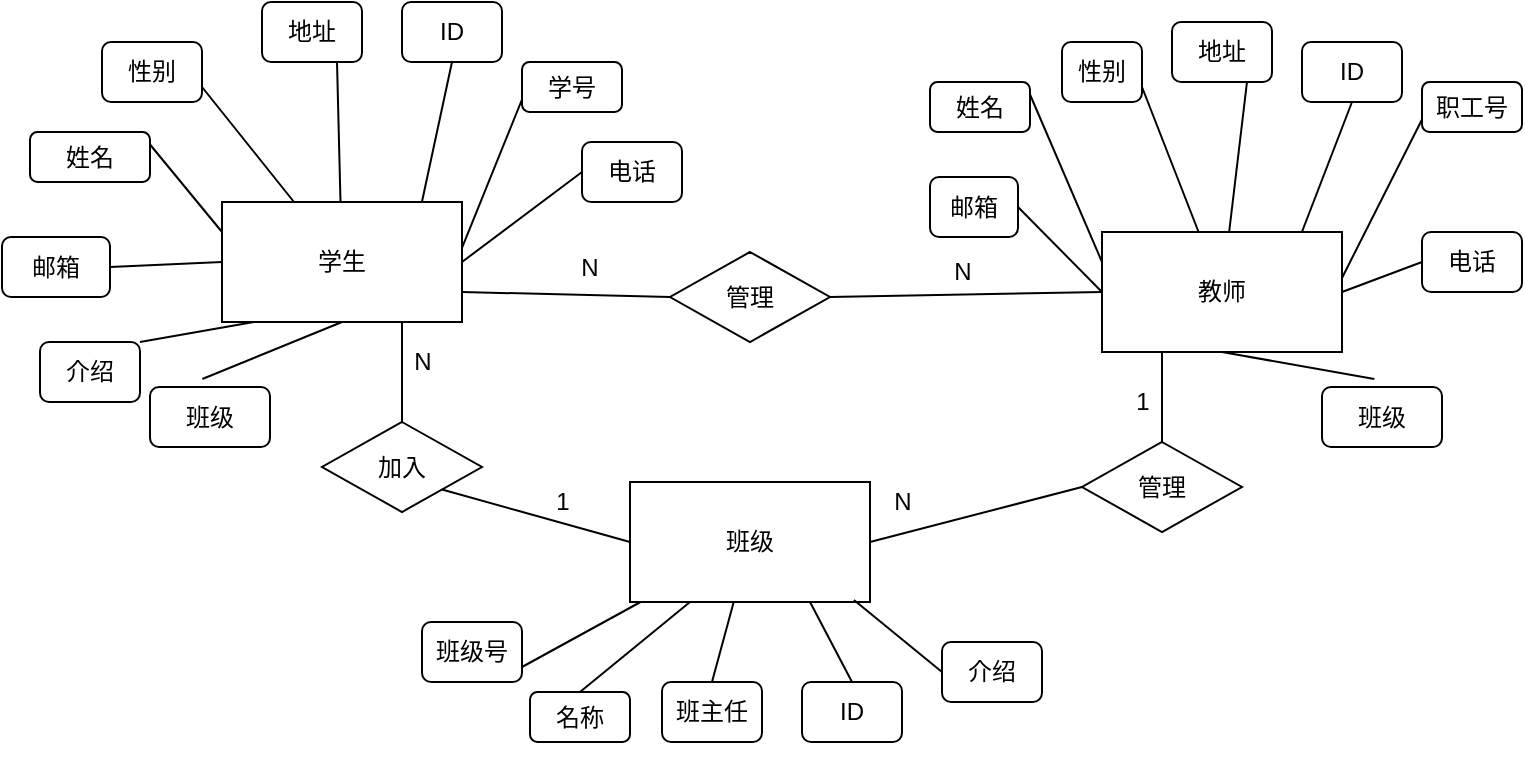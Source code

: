 <mxfile version="17.4.6" type="github">
  <diagram id="C5RBs43oDa-KdzZeNtuy" name="Page-1">
    <mxGraphModel dx="975" dy="576" grid="1" gridSize="10" guides="1" tooltips="1" connect="1" arrows="1" fold="1" page="1" pageScale="1" pageWidth="827" pageHeight="1169" math="0" shadow="0">
      <root>
        <mxCell id="WIyWlLk6GJQsqaUBKTNV-0" />
        <mxCell id="WIyWlLk6GJQsqaUBKTNV-1" parent="WIyWlLk6GJQsqaUBKTNV-0" />
        <mxCell id="oOGN2ACUQZCTzUN_f_FM-2" value="学生" style="rounded=0;whiteSpace=wrap;html=1;" vertex="1" parent="WIyWlLk6GJQsqaUBKTNV-1">
          <mxGeometry x="150" y="200" width="120" height="60" as="geometry" />
        </mxCell>
        <mxCell id="oOGN2ACUQZCTzUN_f_FM-3" value="学号" style="rounded=1;whiteSpace=wrap;html=1;" vertex="1" parent="WIyWlLk6GJQsqaUBKTNV-1">
          <mxGeometry x="300" y="130" width="50" height="25" as="geometry" />
        </mxCell>
        <mxCell id="oOGN2ACUQZCTzUN_f_FM-4" value="ID" style="rounded=1;whiteSpace=wrap;html=1;" vertex="1" parent="WIyWlLk6GJQsqaUBKTNV-1">
          <mxGeometry x="240" y="100" width="50" height="30" as="geometry" />
        </mxCell>
        <mxCell id="oOGN2ACUQZCTzUN_f_FM-5" value="姓名" style="rounded=1;whiteSpace=wrap;html=1;" vertex="1" parent="WIyWlLk6GJQsqaUBKTNV-1">
          <mxGeometry x="54" y="165" width="60" height="25" as="geometry" />
        </mxCell>
        <mxCell id="oOGN2ACUQZCTzUN_f_FM-6" value="性别" style="rounded=1;whiteSpace=wrap;html=1;" vertex="1" parent="WIyWlLk6GJQsqaUBKTNV-1">
          <mxGeometry x="90" y="120" width="50" height="30" as="geometry" />
        </mxCell>
        <mxCell id="oOGN2ACUQZCTzUN_f_FM-8" value="邮箱" style="rounded=1;whiteSpace=wrap;html=1;" vertex="1" parent="WIyWlLk6GJQsqaUBKTNV-1">
          <mxGeometry x="40" y="217.5" width="54" height="30" as="geometry" />
        </mxCell>
        <mxCell id="oOGN2ACUQZCTzUN_f_FM-9" value="电话" style="rounded=1;whiteSpace=wrap;html=1;" vertex="1" parent="WIyWlLk6GJQsqaUBKTNV-1">
          <mxGeometry x="330" y="170" width="50" height="30" as="geometry" />
        </mxCell>
        <mxCell id="oOGN2ACUQZCTzUN_f_FM-10" value="地址" style="rounded=1;whiteSpace=wrap;html=1;" vertex="1" parent="WIyWlLk6GJQsqaUBKTNV-1">
          <mxGeometry x="170" y="100" width="50" height="30" as="geometry" />
        </mxCell>
        <mxCell id="oOGN2ACUQZCTzUN_f_FM-11" value="介绍" style="rounded=1;whiteSpace=wrap;html=1;" vertex="1" parent="WIyWlLk6GJQsqaUBKTNV-1">
          <mxGeometry x="59" y="270" width="50" height="30" as="geometry" />
        </mxCell>
        <mxCell id="oOGN2ACUQZCTzUN_f_FM-13" value="班级" style="rounded=1;whiteSpace=wrap;html=1;" vertex="1" parent="WIyWlLk6GJQsqaUBKTNV-1">
          <mxGeometry x="114" y="292.5" width="60" height="30" as="geometry" />
        </mxCell>
        <mxCell id="oOGN2ACUQZCTzUN_f_FM-17" value="" style="endArrow=none;html=1;rounded=0;entryX=0.133;entryY=1;entryDx=0;entryDy=0;entryPerimeter=0;exitX=1;exitY=0;exitDx=0;exitDy=0;" edge="1" parent="WIyWlLk6GJQsqaUBKTNV-1" source="oOGN2ACUQZCTzUN_f_FM-11" target="oOGN2ACUQZCTzUN_f_FM-2">
          <mxGeometry width="50" height="50" relative="1" as="geometry">
            <mxPoint x="150" y="300" as="sourcePoint" />
            <mxPoint x="200" y="250" as="targetPoint" />
          </mxGeometry>
        </mxCell>
        <mxCell id="oOGN2ACUQZCTzUN_f_FM-18" value="" style="endArrow=none;html=1;rounded=0;entryX=0;entryY=0.5;entryDx=0;entryDy=0;exitX=1;exitY=0.5;exitDx=0;exitDy=0;" edge="1" parent="WIyWlLk6GJQsqaUBKTNV-1" source="oOGN2ACUQZCTzUN_f_FM-8" target="oOGN2ACUQZCTzUN_f_FM-2">
          <mxGeometry width="50" height="50" relative="1" as="geometry">
            <mxPoint x="120" y="250" as="sourcePoint" />
            <mxPoint x="170" y="200" as="targetPoint" />
          </mxGeometry>
        </mxCell>
        <mxCell id="oOGN2ACUQZCTzUN_f_FM-19" value="" style="endArrow=none;html=1;rounded=0;exitX=1;exitY=0.25;exitDx=0;exitDy=0;entryX=0;entryY=0.25;entryDx=0;entryDy=0;" edge="1" parent="WIyWlLk6GJQsqaUBKTNV-1" source="oOGN2ACUQZCTzUN_f_FM-5" target="oOGN2ACUQZCTzUN_f_FM-2">
          <mxGeometry width="50" height="50" relative="1" as="geometry">
            <mxPoint x="130" y="220" as="sourcePoint" />
            <mxPoint x="170" y="210" as="targetPoint" />
          </mxGeometry>
        </mxCell>
        <mxCell id="oOGN2ACUQZCTzUN_f_FM-20" value="" style="endArrow=none;html=1;rounded=0;exitX=1;exitY=0.75;exitDx=0;exitDy=0;" edge="1" parent="WIyWlLk6GJQsqaUBKTNV-1" source="oOGN2ACUQZCTzUN_f_FM-6" target="oOGN2ACUQZCTzUN_f_FM-2">
          <mxGeometry width="50" height="50" relative="1" as="geometry">
            <mxPoint x="190" y="190" as="sourcePoint" />
            <mxPoint x="240" y="140" as="targetPoint" />
          </mxGeometry>
        </mxCell>
        <mxCell id="oOGN2ACUQZCTzUN_f_FM-21" value="" style="endArrow=none;html=1;rounded=0;entryX=0.75;entryY=1;entryDx=0;entryDy=0;" edge="1" parent="WIyWlLk6GJQsqaUBKTNV-1" source="oOGN2ACUQZCTzUN_f_FM-2" target="oOGN2ACUQZCTzUN_f_FM-10">
          <mxGeometry width="50" height="50" relative="1" as="geometry">
            <mxPoint x="340" y="380" as="sourcePoint" />
            <mxPoint x="390" y="330" as="targetPoint" />
          </mxGeometry>
        </mxCell>
        <mxCell id="oOGN2ACUQZCTzUN_f_FM-22" value="" style="endArrow=none;html=1;rounded=0;entryX=0.5;entryY=1;entryDx=0;entryDy=0;exitX=0.833;exitY=0;exitDx=0;exitDy=0;exitPerimeter=0;" edge="1" parent="WIyWlLk6GJQsqaUBKTNV-1" source="oOGN2ACUQZCTzUN_f_FM-2" target="oOGN2ACUQZCTzUN_f_FM-4">
          <mxGeometry width="50" height="50" relative="1" as="geometry">
            <mxPoint x="330" y="350" as="sourcePoint" />
            <mxPoint x="380" y="300" as="targetPoint" />
          </mxGeometry>
        </mxCell>
        <mxCell id="oOGN2ACUQZCTzUN_f_FM-23" value="" style="endArrow=none;html=1;rounded=0;entryX=0;entryY=0.75;entryDx=0;entryDy=0;exitX=1;exitY=0.383;exitDx=0;exitDy=0;exitPerimeter=0;" edge="1" parent="WIyWlLk6GJQsqaUBKTNV-1" source="oOGN2ACUQZCTzUN_f_FM-2" target="oOGN2ACUQZCTzUN_f_FM-3">
          <mxGeometry width="50" height="50" relative="1" as="geometry">
            <mxPoint x="300" y="330" as="sourcePoint" />
            <mxPoint x="350" y="280" as="targetPoint" />
          </mxGeometry>
        </mxCell>
        <mxCell id="oOGN2ACUQZCTzUN_f_FM-24" value="" style="endArrow=none;html=1;rounded=0;entryX=0;entryY=0.5;entryDx=0;entryDy=0;exitX=1;exitY=0.5;exitDx=0;exitDy=0;" edge="1" parent="WIyWlLk6GJQsqaUBKTNV-1" source="oOGN2ACUQZCTzUN_f_FM-2" target="oOGN2ACUQZCTzUN_f_FM-9">
          <mxGeometry width="50" height="50" relative="1" as="geometry">
            <mxPoint x="310" y="330" as="sourcePoint" />
            <mxPoint x="360" y="280" as="targetPoint" />
          </mxGeometry>
        </mxCell>
        <mxCell id="oOGN2ACUQZCTzUN_f_FM-27" value="" style="endArrow=none;html=1;rounded=0;entryX=0.5;entryY=1;entryDx=0;entryDy=0;exitX=0.436;exitY=-0.133;exitDx=0;exitDy=0;exitPerimeter=0;" edge="1" parent="WIyWlLk6GJQsqaUBKTNV-1" source="oOGN2ACUQZCTzUN_f_FM-13" target="oOGN2ACUQZCTzUN_f_FM-2">
          <mxGeometry width="50" height="50" relative="1" as="geometry">
            <mxPoint x="190" y="360" as="sourcePoint" />
            <mxPoint x="240" y="310" as="targetPoint" />
          </mxGeometry>
        </mxCell>
        <mxCell id="oOGN2ACUQZCTzUN_f_FM-29" value="教师" style="rounded=0;whiteSpace=wrap;html=1;" vertex="1" parent="WIyWlLk6GJQsqaUBKTNV-1">
          <mxGeometry x="590" y="215" width="120" height="60" as="geometry" />
        </mxCell>
        <mxCell id="oOGN2ACUQZCTzUN_f_FM-30" value="职工号" style="rounded=1;whiteSpace=wrap;html=1;" vertex="1" parent="WIyWlLk6GJQsqaUBKTNV-1">
          <mxGeometry x="750" y="140" width="50" height="25" as="geometry" />
        </mxCell>
        <mxCell id="oOGN2ACUQZCTzUN_f_FM-31" value="ID" style="rounded=1;whiteSpace=wrap;html=1;" vertex="1" parent="WIyWlLk6GJQsqaUBKTNV-1">
          <mxGeometry x="690" y="120" width="50" height="30" as="geometry" />
        </mxCell>
        <mxCell id="oOGN2ACUQZCTzUN_f_FM-32" value="姓名" style="rounded=1;whiteSpace=wrap;html=1;" vertex="1" parent="WIyWlLk6GJQsqaUBKTNV-1">
          <mxGeometry x="504" y="140" width="50" height="25" as="geometry" />
        </mxCell>
        <mxCell id="oOGN2ACUQZCTzUN_f_FM-33" value="性别" style="rounded=1;whiteSpace=wrap;html=1;" vertex="1" parent="WIyWlLk6GJQsqaUBKTNV-1">
          <mxGeometry x="570" y="120" width="40" height="30" as="geometry" />
        </mxCell>
        <mxCell id="oOGN2ACUQZCTzUN_f_FM-34" value="邮箱" style="rounded=1;whiteSpace=wrap;html=1;" vertex="1" parent="WIyWlLk6GJQsqaUBKTNV-1">
          <mxGeometry x="504" y="187.5" width="44" height="30" as="geometry" />
        </mxCell>
        <mxCell id="oOGN2ACUQZCTzUN_f_FM-35" value="电话" style="rounded=1;whiteSpace=wrap;html=1;" vertex="1" parent="WIyWlLk6GJQsqaUBKTNV-1">
          <mxGeometry x="750" y="215" width="50" height="30" as="geometry" />
        </mxCell>
        <mxCell id="oOGN2ACUQZCTzUN_f_FM-36" value="地址" style="rounded=1;whiteSpace=wrap;html=1;" vertex="1" parent="WIyWlLk6GJQsqaUBKTNV-1">
          <mxGeometry x="625" y="110" width="50" height="30" as="geometry" />
        </mxCell>
        <mxCell id="oOGN2ACUQZCTzUN_f_FM-38" value="班级" style="rounded=1;whiteSpace=wrap;html=1;" vertex="1" parent="WIyWlLk6GJQsqaUBKTNV-1">
          <mxGeometry x="700" y="292.5" width="60" height="30" as="geometry" />
        </mxCell>
        <mxCell id="oOGN2ACUQZCTzUN_f_FM-40" value="" style="endArrow=none;html=1;rounded=0;entryX=0;entryY=0.5;entryDx=0;entryDy=0;exitX=1;exitY=0.5;exitDx=0;exitDy=0;" edge="1" source="oOGN2ACUQZCTzUN_f_FM-34" target="oOGN2ACUQZCTzUN_f_FM-29" parent="WIyWlLk6GJQsqaUBKTNV-1">
          <mxGeometry width="50" height="50" relative="1" as="geometry">
            <mxPoint x="580" y="540" as="sourcePoint" />
            <mxPoint x="630" y="490" as="targetPoint" />
          </mxGeometry>
        </mxCell>
        <mxCell id="oOGN2ACUQZCTzUN_f_FM-41" value="" style="endArrow=none;html=1;rounded=0;exitX=1;exitY=0.25;exitDx=0;exitDy=0;entryX=0;entryY=0.25;entryDx=0;entryDy=0;" edge="1" source="oOGN2ACUQZCTzUN_f_FM-32" target="oOGN2ACUQZCTzUN_f_FM-29" parent="WIyWlLk6GJQsqaUBKTNV-1">
          <mxGeometry width="50" height="50" relative="1" as="geometry">
            <mxPoint x="590" y="510" as="sourcePoint" />
            <mxPoint x="630" y="500" as="targetPoint" />
          </mxGeometry>
        </mxCell>
        <mxCell id="oOGN2ACUQZCTzUN_f_FM-42" value="" style="endArrow=none;html=1;rounded=0;exitX=1;exitY=0.75;exitDx=0;exitDy=0;" edge="1" source="oOGN2ACUQZCTzUN_f_FM-33" target="oOGN2ACUQZCTzUN_f_FM-29" parent="WIyWlLk6GJQsqaUBKTNV-1">
          <mxGeometry width="50" height="50" relative="1" as="geometry">
            <mxPoint x="650" y="480" as="sourcePoint" />
            <mxPoint x="700" y="430" as="targetPoint" />
          </mxGeometry>
        </mxCell>
        <mxCell id="oOGN2ACUQZCTzUN_f_FM-43" value="" style="endArrow=none;html=1;rounded=0;entryX=0.75;entryY=1;entryDx=0;entryDy=0;" edge="1" source="oOGN2ACUQZCTzUN_f_FM-29" target="oOGN2ACUQZCTzUN_f_FM-36" parent="WIyWlLk6GJQsqaUBKTNV-1">
          <mxGeometry width="50" height="50" relative="1" as="geometry">
            <mxPoint x="800" y="670" as="sourcePoint" />
            <mxPoint x="850" y="620" as="targetPoint" />
          </mxGeometry>
        </mxCell>
        <mxCell id="oOGN2ACUQZCTzUN_f_FM-44" value="" style="endArrow=none;html=1;rounded=0;entryX=0.5;entryY=1;entryDx=0;entryDy=0;exitX=0.833;exitY=0;exitDx=0;exitDy=0;exitPerimeter=0;" edge="1" source="oOGN2ACUQZCTzUN_f_FM-29" target="oOGN2ACUQZCTzUN_f_FM-31" parent="WIyWlLk6GJQsqaUBKTNV-1">
          <mxGeometry width="50" height="50" relative="1" as="geometry">
            <mxPoint x="790" y="640" as="sourcePoint" />
            <mxPoint x="840" y="590" as="targetPoint" />
          </mxGeometry>
        </mxCell>
        <mxCell id="oOGN2ACUQZCTzUN_f_FM-45" value="" style="endArrow=none;html=1;rounded=0;entryX=0;entryY=0.75;entryDx=0;entryDy=0;exitX=1;exitY=0.383;exitDx=0;exitDy=0;exitPerimeter=0;" edge="1" source="oOGN2ACUQZCTzUN_f_FM-29" target="oOGN2ACUQZCTzUN_f_FM-30" parent="WIyWlLk6GJQsqaUBKTNV-1">
          <mxGeometry width="50" height="50" relative="1" as="geometry">
            <mxPoint x="760" y="620" as="sourcePoint" />
            <mxPoint x="810" y="570" as="targetPoint" />
          </mxGeometry>
        </mxCell>
        <mxCell id="oOGN2ACUQZCTzUN_f_FM-46" value="" style="endArrow=none;html=1;rounded=0;entryX=0;entryY=0.5;entryDx=0;entryDy=0;exitX=1;exitY=0.5;exitDx=0;exitDy=0;" edge="1" source="oOGN2ACUQZCTzUN_f_FM-29" target="oOGN2ACUQZCTzUN_f_FM-35" parent="WIyWlLk6GJQsqaUBKTNV-1">
          <mxGeometry width="50" height="50" relative="1" as="geometry">
            <mxPoint x="770" y="620" as="sourcePoint" />
            <mxPoint x="820" y="570" as="targetPoint" />
          </mxGeometry>
        </mxCell>
        <mxCell id="oOGN2ACUQZCTzUN_f_FM-47" value="" style="endArrow=none;html=1;rounded=0;entryX=0.5;entryY=1;entryDx=0;entryDy=0;exitX=0.436;exitY=-0.133;exitDx=0;exitDy=0;exitPerimeter=0;" edge="1" source="oOGN2ACUQZCTzUN_f_FM-38" target="oOGN2ACUQZCTzUN_f_FM-29" parent="WIyWlLk6GJQsqaUBKTNV-1">
          <mxGeometry width="50" height="50" relative="1" as="geometry">
            <mxPoint x="650" y="650" as="sourcePoint" />
            <mxPoint x="700" y="600" as="targetPoint" />
          </mxGeometry>
        </mxCell>
        <mxCell id="oOGN2ACUQZCTzUN_f_FM-49" value="班级" style="rounded=0;whiteSpace=wrap;html=1;" vertex="1" parent="WIyWlLk6GJQsqaUBKTNV-1">
          <mxGeometry x="354" y="340" width="120" height="60" as="geometry" />
        </mxCell>
        <mxCell id="oOGN2ACUQZCTzUN_f_FM-50" value="名称" style="rounded=1;whiteSpace=wrap;html=1;" vertex="1" parent="WIyWlLk6GJQsqaUBKTNV-1">
          <mxGeometry x="304" y="445" width="50" height="25" as="geometry" />
        </mxCell>
        <mxCell id="oOGN2ACUQZCTzUN_f_FM-51" value="ID" style="rounded=1;whiteSpace=wrap;html=1;" vertex="1" parent="WIyWlLk6GJQsqaUBKTNV-1">
          <mxGeometry x="440" y="440" width="50" height="30" as="geometry" />
        </mxCell>
        <mxCell id="oOGN2ACUQZCTzUN_f_FM-53" value="班级号" style="rounded=1;whiteSpace=wrap;html=1;" vertex="1" parent="WIyWlLk6GJQsqaUBKTNV-1">
          <mxGeometry x="250" y="410" width="50" height="30" as="geometry" />
        </mxCell>
        <mxCell id="oOGN2ACUQZCTzUN_f_FM-55" value="介绍" style="rounded=1;whiteSpace=wrap;html=1;" vertex="1" parent="WIyWlLk6GJQsqaUBKTNV-1">
          <mxGeometry x="510" y="420" width="50" height="30" as="geometry" />
        </mxCell>
        <mxCell id="oOGN2ACUQZCTzUN_f_FM-56" value="班主任" style="rounded=1;whiteSpace=wrap;html=1;" vertex="1" parent="WIyWlLk6GJQsqaUBKTNV-1">
          <mxGeometry x="370" y="440" width="50" height="30" as="geometry" />
        </mxCell>
        <mxCell id="oOGN2ACUQZCTzUN_f_FM-62" value="" style="endArrow=none;html=1;rounded=0;exitX=1;exitY=0.75;exitDx=0;exitDy=0;" edge="1" source="oOGN2ACUQZCTzUN_f_FM-53" target="oOGN2ACUQZCTzUN_f_FM-49" parent="WIyWlLk6GJQsqaUBKTNV-1">
          <mxGeometry width="50" height="50" relative="1" as="geometry">
            <mxPoint x="400" y="460" as="sourcePoint" />
            <mxPoint x="450" y="410" as="targetPoint" />
          </mxGeometry>
        </mxCell>
        <mxCell id="oOGN2ACUQZCTzUN_f_FM-63" value="" style="endArrow=none;html=1;rounded=0;entryX=0.5;entryY=0;entryDx=0;entryDy=0;" edge="1" source="oOGN2ACUQZCTzUN_f_FM-49" target="oOGN2ACUQZCTzUN_f_FM-56" parent="WIyWlLk6GJQsqaUBKTNV-1">
          <mxGeometry width="50" height="50" relative="1" as="geometry">
            <mxPoint x="550" y="650" as="sourcePoint" />
            <mxPoint x="600" y="600" as="targetPoint" />
          </mxGeometry>
        </mxCell>
        <mxCell id="oOGN2ACUQZCTzUN_f_FM-64" value="" style="endArrow=none;html=1;rounded=0;exitX=0.75;exitY=1;exitDx=0;exitDy=0;entryX=0.5;entryY=0;entryDx=0;entryDy=0;" edge="1" source="oOGN2ACUQZCTzUN_f_FM-49" target="oOGN2ACUQZCTzUN_f_FM-51" parent="WIyWlLk6GJQsqaUBKTNV-1">
          <mxGeometry width="50" height="50" relative="1" as="geometry">
            <mxPoint x="540" y="620" as="sourcePoint" />
            <mxPoint x="449" y="460" as="targetPoint" />
          </mxGeometry>
        </mxCell>
        <mxCell id="oOGN2ACUQZCTzUN_f_FM-65" value="" style="endArrow=none;html=1;rounded=0;entryX=0.5;entryY=0;entryDx=0;entryDy=0;exitX=0.25;exitY=1;exitDx=0;exitDy=0;" edge="1" source="oOGN2ACUQZCTzUN_f_FM-49" target="oOGN2ACUQZCTzUN_f_FM-50" parent="WIyWlLk6GJQsqaUBKTNV-1">
          <mxGeometry width="50" height="50" relative="1" as="geometry">
            <mxPoint x="510" y="600" as="sourcePoint" />
            <mxPoint x="560" y="550" as="targetPoint" />
          </mxGeometry>
        </mxCell>
        <mxCell id="oOGN2ACUQZCTzUN_f_FM-66" value="" style="endArrow=none;html=1;rounded=0;entryX=0;entryY=0.5;entryDx=0;entryDy=0;exitX=0.933;exitY=0.983;exitDx=0;exitDy=0;exitPerimeter=0;" edge="1" source="oOGN2ACUQZCTzUN_f_FM-49" target="oOGN2ACUQZCTzUN_f_FM-55" parent="WIyWlLk6GJQsqaUBKTNV-1">
          <mxGeometry width="50" height="50" relative="1" as="geometry">
            <mxPoint x="520" y="600" as="sourcePoint" />
            <mxPoint x="570" y="550" as="targetPoint" />
          </mxGeometry>
        </mxCell>
        <mxCell id="oOGN2ACUQZCTzUN_f_FM-68" style="edgeStyle=orthogonalEdgeStyle;rounded=0;orthogonalLoop=1;jettySize=auto;html=1;exitX=0.5;exitY=1;exitDx=0;exitDy=0;" edge="1" parent="WIyWlLk6GJQsqaUBKTNV-1" source="oOGN2ACUQZCTzUN_f_FM-50" target="oOGN2ACUQZCTzUN_f_FM-50">
          <mxGeometry relative="1" as="geometry" />
        </mxCell>
        <mxCell id="oOGN2ACUQZCTzUN_f_FM-69" value="加入" style="rhombus;whiteSpace=wrap;html=1;" vertex="1" parent="WIyWlLk6GJQsqaUBKTNV-1">
          <mxGeometry x="200" y="310" width="80" height="45" as="geometry" />
        </mxCell>
        <mxCell id="oOGN2ACUQZCTzUN_f_FM-71" value="管理" style="rhombus;whiteSpace=wrap;html=1;" vertex="1" parent="WIyWlLk6GJQsqaUBKTNV-1">
          <mxGeometry x="580" y="320" width="80" height="45" as="geometry" />
        </mxCell>
        <mxCell id="oOGN2ACUQZCTzUN_f_FM-72" value="管理" style="rhombus;whiteSpace=wrap;html=1;" vertex="1" parent="WIyWlLk6GJQsqaUBKTNV-1">
          <mxGeometry x="374" y="225" width="80" height="45" as="geometry" />
        </mxCell>
        <mxCell id="oOGN2ACUQZCTzUN_f_FM-73" value="" style="endArrow=none;html=1;rounded=0;entryX=0;entryY=0.5;entryDx=0;entryDy=0;exitX=1;exitY=0.5;exitDx=0;exitDy=0;" edge="1" parent="WIyWlLk6GJQsqaUBKTNV-1" source="oOGN2ACUQZCTzUN_f_FM-72" target="oOGN2ACUQZCTzUN_f_FM-29">
          <mxGeometry width="50" height="50" relative="1" as="geometry">
            <mxPoint x="480" y="290" as="sourcePoint" />
            <mxPoint x="530" y="240" as="targetPoint" />
          </mxGeometry>
        </mxCell>
        <mxCell id="oOGN2ACUQZCTzUN_f_FM-74" value="" style="endArrow=none;html=1;rounded=0;entryX=0;entryY=0.5;entryDx=0;entryDy=0;exitX=1;exitY=0.75;exitDx=0;exitDy=0;" edge="1" parent="WIyWlLk6GJQsqaUBKTNV-1" source="oOGN2ACUQZCTzUN_f_FM-2" target="oOGN2ACUQZCTzUN_f_FM-72">
          <mxGeometry width="50" height="50" relative="1" as="geometry">
            <mxPoint x="300" y="280" as="sourcePoint" />
            <mxPoint x="350" y="230" as="targetPoint" />
          </mxGeometry>
        </mxCell>
        <mxCell id="oOGN2ACUQZCTzUN_f_FM-75" value="" style="endArrow=none;html=1;rounded=0;entryX=1;entryY=1;entryDx=0;entryDy=0;exitX=0;exitY=0.5;exitDx=0;exitDy=0;" edge="1" parent="WIyWlLk6GJQsqaUBKTNV-1" source="oOGN2ACUQZCTzUN_f_FM-49" target="oOGN2ACUQZCTzUN_f_FM-69">
          <mxGeometry width="50" height="50" relative="1" as="geometry">
            <mxPoint x="390" y="350" as="sourcePoint" />
            <mxPoint x="440" y="300" as="targetPoint" />
          </mxGeometry>
        </mxCell>
        <mxCell id="oOGN2ACUQZCTzUN_f_FM-76" value="" style="endArrow=none;html=1;rounded=0;entryX=0.75;entryY=1;entryDx=0;entryDy=0;exitX=0.5;exitY=0;exitDx=0;exitDy=0;" edge="1" parent="WIyWlLk6GJQsqaUBKTNV-1" source="oOGN2ACUQZCTzUN_f_FM-69" target="oOGN2ACUQZCTzUN_f_FM-2">
          <mxGeometry width="50" height="50" relative="1" as="geometry">
            <mxPoint x="230" y="310" as="sourcePoint" />
            <mxPoint x="280" y="260" as="targetPoint" />
          </mxGeometry>
        </mxCell>
        <mxCell id="oOGN2ACUQZCTzUN_f_FM-78" value="" style="endArrow=none;html=1;rounded=0;entryX=0.25;entryY=1;entryDx=0;entryDy=0;" edge="1" parent="WIyWlLk6GJQsqaUBKTNV-1" source="oOGN2ACUQZCTzUN_f_FM-71" target="oOGN2ACUQZCTzUN_f_FM-29">
          <mxGeometry width="50" height="50" relative="1" as="geometry">
            <mxPoint x="520" y="340" as="sourcePoint" />
            <mxPoint x="570" y="290" as="targetPoint" />
          </mxGeometry>
        </mxCell>
        <mxCell id="oOGN2ACUQZCTzUN_f_FM-79" value="" style="endArrow=none;html=1;rounded=0;entryX=0;entryY=0.5;entryDx=0;entryDy=0;exitX=1;exitY=0.5;exitDx=0;exitDy=0;" edge="1" parent="WIyWlLk6GJQsqaUBKTNV-1" source="oOGN2ACUQZCTzUN_f_FM-49" target="oOGN2ACUQZCTzUN_f_FM-71">
          <mxGeometry width="50" height="50" relative="1" as="geometry">
            <mxPoint x="480" y="370" as="sourcePoint" />
            <mxPoint x="550" y="320" as="targetPoint" />
          </mxGeometry>
        </mxCell>
        <mxCell id="oOGN2ACUQZCTzUN_f_FM-81" value="N" style="text;html=1;strokeColor=none;fillColor=none;align=center;verticalAlign=middle;whiteSpace=wrap;rounded=0;" vertex="1" parent="WIyWlLk6GJQsqaUBKTNV-1">
          <mxGeometry x="304" y="217.5" width="60" height="30" as="geometry" />
        </mxCell>
        <mxCell id="oOGN2ACUQZCTzUN_f_FM-82" value="N" style="text;html=1;align=center;verticalAlign=middle;resizable=0;points=[];autosize=1;strokeColor=none;fillColor=none;" vertex="1" parent="WIyWlLk6GJQsqaUBKTNV-1">
          <mxGeometry x="510" y="225" width="20" height="20" as="geometry" />
        </mxCell>
        <mxCell id="oOGN2ACUQZCTzUN_f_FM-83" value="1" style="text;html=1;align=center;verticalAlign=middle;resizable=0;points=[];autosize=1;strokeColor=none;fillColor=none;" vertex="1" parent="WIyWlLk6GJQsqaUBKTNV-1">
          <mxGeometry x="600" y="290" width="20" height="20" as="geometry" />
        </mxCell>
        <mxCell id="oOGN2ACUQZCTzUN_f_FM-84" value="N" style="text;html=1;align=center;verticalAlign=middle;resizable=0;points=[];autosize=1;strokeColor=none;fillColor=none;" vertex="1" parent="WIyWlLk6GJQsqaUBKTNV-1">
          <mxGeometry x="480" y="340" width="20" height="20" as="geometry" />
        </mxCell>
        <mxCell id="oOGN2ACUQZCTzUN_f_FM-85" value="N" style="text;html=1;align=center;verticalAlign=middle;resizable=0;points=[];autosize=1;strokeColor=none;fillColor=none;" vertex="1" parent="WIyWlLk6GJQsqaUBKTNV-1">
          <mxGeometry x="240" y="270" width="20" height="20" as="geometry" />
        </mxCell>
        <mxCell id="oOGN2ACUQZCTzUN_f_FM-86" value="1" style="text;html=1;align=center;verticalAlign=middle;resizable=0;points=[];autosize=1;strokeColor=none;fillColor=none;" vertex="1" parent="WIyWlLk6GJQsqaUBKTNV-1">
          <mxGeometry x="310" y="340" width="20" height="20" as="geometry" />
        </mxCell>
      </root>
    </mxGraphModel>
  </diagram>
</mxfile>
